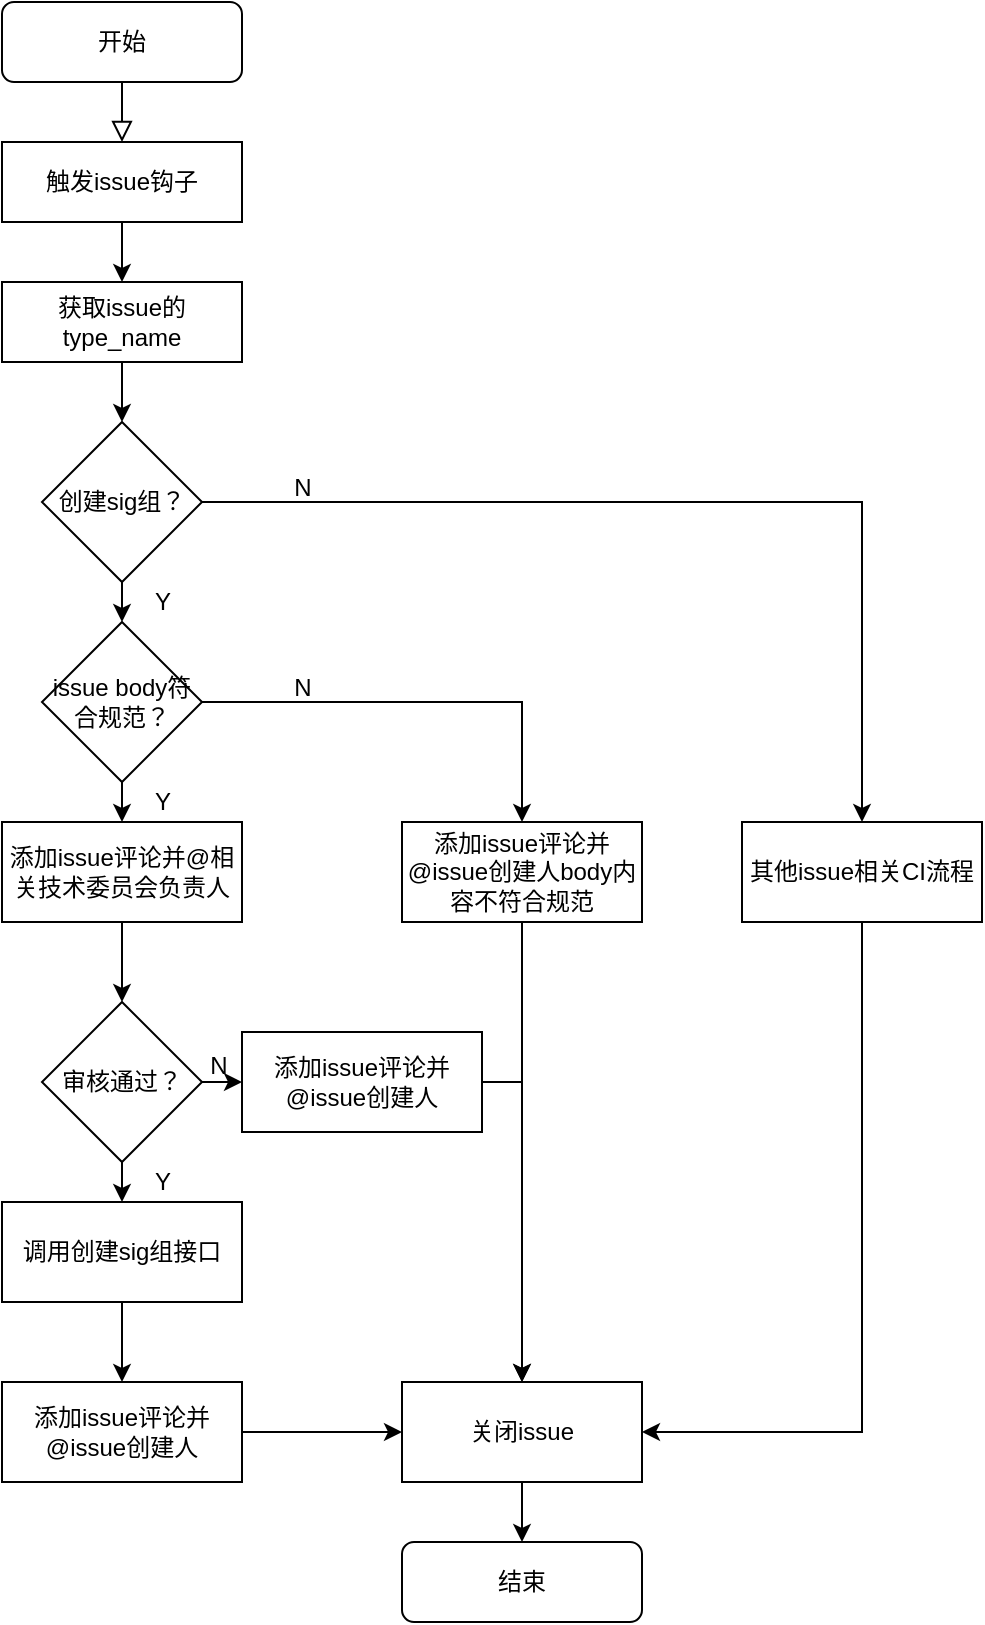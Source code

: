 <mxfile version="16.2.1" type="github">
  <diagram id="C5RBs43oDa-KdzZeNtuy" name="Page-1">
    <mxGraphModel dx="1422" dy="748" grid="1" gridSize="10" guides="1" tooltips="1" connect="1" arrows="1" fold="1" page="1" pageScale="1" pageWidth="827" pageHeight="1169" math="0" shadow="0">
      <root>
        <mxCell id="WIyWlLk6GJQsqaUBKTNV-0" />
        <mxCell id="WIyWlLk6GJQsqaUBKTNV-1" parent="WIyWlLk6GJQsqaUBKTNV-0" />
        <mxCell id="WIyWlLk6GJQsqaUBKTNV-2" value="" style="rounded=0;html=1;jettySize=auto;orthogonalLoop=1;fontSize=11;endArrow=block;endFill=0;endSize=8;strokeWidth=1;shadow=0;labelBackgroundColor=none;edgeStyle=orthogonalEdgeStyle;" parent="WIyWlLk6GJQsqaUBKTNV-1" source="WIyWlLk6GJQsqaUBKTNV-3" edge="1">
          <mxGeometry relative="1" as="geometry">
            <mxPoint x="220" y="170" as="targetPoint" />
          </mxGeometry>
        </mxCell>
        <mxCell id="WIyWlLk6GJQsqaUBKTNV-3" value="开始" style="rounded=1;whiteSpace=wrap;html=1;fontSize=12;glass=0;strokeWidth=1;shadow=0;" parent="WIyWlLk6GJQsqaUBKTNV-1" vertex="1">
          <mxGeometry x="160" y="100" width="120" height="40" as="geometry" />
        </mxCell>
        <mxCell id="M91LKLM4lBY4z5SCcWYf-3" style="edgeStyle=orthogonalEdgeStyle;rounded=0;orthogonalLoop=1;jettySize=auto;html=1;exitX=0.5;exitY=1;exitDx=0;exitDy=0;entryX=0.5;entryY=0;entryDx=0;entryDy=0;" parent="WIyWlLk6GJQsqaUBKTNV-1" source="M91LKLM4lBY4z5SCcWYf-1" target="M91LKLM4lBY4z5SCcWYf-2" edge="1">
          <mxGeometry relative="1" as="geometry" />
        </mxCell>
        <mxCell id="M91LKLM4lBY4z5SCcWYf-1" value="触发issue钩子" style="rounded=0;whiteSpace=wrap;html=1;" parent="WIyWlLk6GJQsqaUBKTNV-1" vertex="1">
          <mxGeometry x="160" y="170" width="120" height="40" as="geometry" />
        </mxCell>
        <mxCell id="M91LKLM4lBY4z5SCcWYf-7" style="edgeStyle=orthogonalEdgeStyle;rounded=0;orthogonalLoop=1;jettySize=auto;html=1;exitX=0.5;exitY=1;exitDx=0;exitDy=0;entryX=0.5;entryY=0;entryDx=0;entryDy=0;" parent="WIyWlLk6GJQsqaUBKTNV-1" source="M91LKLM4lBY4z5SCcWYf-2" target="M91LKLM4lBY4z5SCcWYf-4" edge="1">
          <mxGeometry relative="1" as="geometry" />
        </mxCell>
        <mxCell id="M91LKLM4lBY4z5SCcWYf-2" value="获取issue的type_name" style="rounded=0;whiteSpace=wrap;html=1;" parent="WIyWlLk6GJQsqaUBKTNV-1" vertex="1">
          <mxGeometry x="160" y="240" width="120" height="40" as="geometry" />
        </mxCell>
        <mxCell id="M91LKLM4lBY4z5SCcWYf-8" style="edgeStyle=orthogonalEdgeStyle;rounded=0;orthogonalLoop=1;jettySize=auto;html=1;exitX=0.5;exitY=1;exitDx=0;exitDy=0;entryX=0.5;entryY=0;entryDx=0;entryDy=0;" parent="WIyWlLk6GJQsqaUBKTNV-1" source="M91LKLM4lBY4z5SCcWYf-4" target="M91LKLM4lBY4z5SCcWYf-6" edge="1">
          <mxGeometry relative="1" as="geometry" />
        </mxCell>
        <mxCell id="8oBSU4zBzEwURioC2mM_-10" style="edgeStyle=orthogonalEdgeStyle;rounded=0;orthogonalLoop=1;jettySize=auto;html=1;exitX=1;exitY=0.5;exitDx=0;exitDy=0;entryX=0.5;entryY=0;entryDx=0;entryDy=0;" edge="1" parent="WIyWlLk6GJQsqaUBKTNV-1" source="M91LKLM4lBY4z5SCcWYf-4" target="8oBSU4zBzEwURioC2mM_-9">
          <mxGeometry relative="1" as="geometry" />
        </mxCell>
        <mxCell id="M91LKLM4lBY4z5SCcWYf-4" value="创建sig组？" style="rhombus;whiteSpace=wrap;html=1;" parent="WIyWlLk6GJQsqaUBKTNV-1" vertex="1">
          <mxGeometry x="180" y="310" width="80" height="80" as="geometry" />
        </mxCell>
        <mxCell id="M91LKLM4lBY4z5SCcWYf-13" style="edgeStyle=orthogonalEdgeStyle;rounded=0;orthogonalLoop=1;jettySize=auto;html=1;exitX=0.5;exitY=1;exitDx=0;exitDy=0;entryX=0.5;entryY=0;entryDx=0;entryDy=0;" parent="WIyWlLk6GJQsqaUBKTNV-1" source="M91LKLM4lBY4z5SCcWYf-6" target="M91LKLM4lBY4z5SCcWYf-10" edge="1">
          <mxGeometry relative="1" as="geometry" />
        </mxCell>
        <mxCell id="M91LKLM4lBY4z5SCcWYf-16" style="edgeStyle=orthogonalEdgeStyle;rounded=0;orthogonalLoop=1;jettySize=auto;html=1;exitX=1;exitY=0.5;exitDx=0;exitDy=0;" parent="WIyWlLk6GJQsqaUBKTNV-1" source="M91LKLM4lBY4z5SCcWYf-6" target="M91LKLM4lBY4z5SCcWYf-15" edge="1">
          <mxGeometry relative="1" as="geometry" />
        </mxCell>
        <mxCell id="M91LKLM4lBY4z5SCcWYf-6" value="issue body符合规范？" style="rhombus;whiteSpace=wrap;html=1;" parent="WIyWlLk6GJQsqaUBKTNV-1" vertex="1">
          <mxGeometry x="180" y="410" width="80" height="80" as="geometry" />
        </mxCell>
        <mxCell id="M91LKLM4lBY4z5SCcWYf-14" style="edgeStyle=orthogonalEdgeStyle;rounded=0;orthogonalLoop=1;jettySize=auto;html=1;exitX=0.5;exitY=1;exitDx=0;exitDy=0;entryX=0.5;entryY=0;entryDx=0;entryDy=0;" parent="WIyWlLk6GJQsqaUBKTNV-1" source="M91LKLM4lBY4z5SCcWYf-10" target="M91LKLM4lBY4z5SCcWYf-12" edge="1">
          <mxGeometry relative="1" as="geometry" />
        </mxCell>
        <mxCell id="M91LKLM4lBY4z5SCcWYf-10" value="添加issue评论并@相关技术委员会负责人" style="rounded=0;whiteSpace=wrap;html=1;" parent="WIyWlLk6GJQsqaUBKTNV-1" vertex="1">
          <mxGeometry x="160" y="510" width="120" height="50" as="geometry" />
        </mxCell>
        <mxCell id="8oBSU4zBzEwURioC2mM_-5" style="edgeStyle=orthogonalEdgeStyle;rounded=0;orthogonalLoop=1;jettySize=auto;html=1;exitX=0.5;exitY=1;exitDx=0;exitDy=0;entryX=0.5;entryY=0;entryDx=0;entryDy=0;" edge="1" parent="WIyWlLk6GJQsqaUBKTNV-1" source="M91LKLM4lBY4z5SCcWYf-12" target="8oBSU4zBzEwURioC2mM_-1">
          <mxGeometry relative="1" as="geometry" />
        </mxCell>
        <mxCell id="8oBSU4zBzEwURioC2mM_-25" style="edgeStyle=orthogonalEdgeStyle;rounded=0;orthogonalLoop=1;jettySize=auto;html=1;exitX=1;exitY=0.5;exitDx=0;exitDy=0;entryX=0;entryY=0.5;entryDx=0;entryDy=0;" edge="1" parent="WIyWlLk6GJQsqaUBKTNV-1" source="M91LKLM4lBY4z5SCcWYf-12" target="8oBSU4zBzEwURioC2mM_-23">
          <mxGeometry relative="1" as="geometry" />
        </mxCell>
        <mxCell id="M91LKLM4lBY4z5SCcWYf-12" value="审核通过？" style="rhombus;whiteSpace=wrap;html=1;" parent="WIyWlLk6GJQsqaUBKTNV-1" vertex="1">
          <mxGeometry x="180" y="600" width="80" height="80" as="geometry" />
        </mxCell>
        <mxCell id="8oBSU4zBzEwURioC2mM_-6" style="edgeStyle=orthogonalEdgeStyle;rounded=0;orthogonalLoop=1;jettySize=auto;html=1;exitX=0.5;exitY=1;exitDx=0;exitDy=0;entryX=0.5;entryY=0;entryDx=0;entryDy=0;" edge="1" parent="WIyWlLk6GJQsqaUBKTNV-1" source="M91LKLM4lBY4z5SCcWYf-15" target="8oBSU4zBzEwURioC2mM_-0">
          <mxGeometry relative="1" as="geometry" />
        </mxCell>
        <mxCell id="M91LKLM4lBY4z5SCcWYf-15" value="添加issue评论并@issue创建人body内容不符合规范" style="rounded=0;whiteSpace=wrap;html=1;" parent="WIyWlLk6GJQsqaUBKTNV-1" vertex="1">
          <mxGeometry x="360" y="510" width="120" height="50" as="geometry" />
        </mxCell>
        <mxCell id="8oBSU4zBzEwURioC2mM_-22" style="edgeStyle=orthogonalEdgeStyle;rounded=0;orthogonalLoop=1;jettySize=auto;html=1;exitX=0.5;exitY=1;exitDx=0;exitDy=0;entryX=0.5;entryY=0;entryDx=0;entryDy=0;" edge="1" parent="WIyWlLk6GJQsqaUBKTNV-1" source="8oBSU4zBzEwURioC2mM_-0" target="8oBSU4zBzEwURioC2mM_-12">
          <mxGeometry relative="1" as="geometry" />
        </mxCell>
        <mxCell id="8oBSU4zBzEwURioC2mM_-0" value="关闭issue" style="rounded=0;whiteSpace=wrap;html=1;" vertex="1" parent="WIyWlLk6GJQsqaUBKTNV-1">
          <mxGeometry x="360" y="790" width="120" height="50" as="geometry" />
        </mxCell>
        <mxCell id="8oBSU4zBzEwURioC2mM_-4" style="edgeStyle=orthogonalEdgeStyle;rounded=0;orthogonalLoop=1;jettySize=auto;html=1;exitX=0.5;exitY=1;exitDx=0;exitDy=0;entryX=0.5;entryY=0;entryDx=0;entryDy=0;" edge="1" parent="WIyWlLk6GJQsqaUBKTNV-1" source="8oBSU4zBzEwURioC2mM_-1" target="8oBSU4zBzEwURioC2mM_-2">
          <mxGeometry relative="1" as="geometry" />
        </mxCell>
        <mxCell id="8oBSU4zBzEwURioC2mM_-1" value="调用创建sig组接口" style="rounded=0;whiteSpace=wrap;html=1;" vertex="1" parent="WIyWlLk6GJQsqaUBKTNV-1">
          <mxGeometry x="160" y="700" width="120" height="50" as="geometry" />
        </mxCell>
        <mxCell id="8oBSU4zBzEwURioC2mM_-3" style="edgeStyle=orthogonalEdgeStyle;rounded=0;orthogonalLoop=1;jettySize=auto;html=1;exitX=1;exitY=0.5;exitDx=0;exitDy=0;" edge="1" parent="WIyWlLk6GJQsqaUBKTNV-1" source="8oBSU4zBzEwURioC2mM_-2" target="8oBSU4zBzEwURioC2mM_-0">
          <mxGeometry relative="1" as="geometry" />
        </mxCell>
        <mxCell id="8oBSU4zBzEwURioC2mM_-2" value="添加issue评论并@issue创建人" style="rounded=0;whiteSpace=wrap;html=1;" vertex="1" parent="WIyWlLk6GJQsqaUBKTNV-1">
          <mxGeometry x="160" y="790" width="120" height="50" as="geometry" />
        </mxCell>
        <mxCell id="8oBSU4zBzEwURioC2mM_-11" style="edgeStyle=orthogonalEdgeStyle;rounded=0;orthogonalLoop=1;jettySize=auto;html=1;exitX=0.5;exitY=1;exitDx=0;exitDy=0;entryX=1;entryY=0.5;entryDx=0;entryDy=0;" edge="1" parent="WIyWlLk6GJQsqaUBKTNV-1" source="8oBSU4zBzEwURioC2mM_-9" target="8oBSU4zBzEwURioC2mM_-0">
          <mxGeometry relative="1" as="geometry" />
        </mxCell>
        <mxCell id="8oBSU4zBzEwURioC2mM_-9" value="其他issue相关CI流程" style="rounded=0;whiteSpace=wrap;html=1;" vertex="1" parent="WIyWlLk6GJQsqaUBKTNV-1">
          <mxGeometry x="530" y="510" width="120" height="50" as="geometry" />
        </mxCell>
        <mxCell id="8oBSU4zBzEwURioC2mM_-12" value="结束" style="rounded=1;whiteSpace=wrap;html=1;fontSize=12;glass=0;strokeWidth=1;shadow=0;" vertex="1" parent="WIyWlLk6GJQsqaUBKTNV-1">
          <mxGeometry x="360" y="870" width="120" height="40" as="geometry" />
        </mxCell>
        <mxCell id="8oBSU4zBzEwURioC2mM_-13" value="Y" style="text;html=1;align=center;verticalAlign=middle;resizable=0;points=[];autosize=1;strokeColor=none;fillColor=none;" vertex="1" parent="WIyWlLk6GJQsqaUBKTNV-1">
          <mxGeometry x="230" y="390" width="20" height="20" as="geometry" />
        </mxCell>
        <mxCell id="8oBSU4zBzEwURioC2mM_-16" value="Y" style="text;html=1;align=center;verticalAlign=middle;resizable=0;points=[];autosize=1;strokeColor=none;fillColor=none;" vertex="1" parent="WIyWlLk6GJQsqaUBKTNV-1">
          <mxGeometry x="230" y="490" width="20" height="20" as="geometry" />
        </mxCell>
        <mxCell id="8oBSU4zBzEwURioC2mM_-18" value="Y" style="text;html=1;align=center;verticalAlign=middle;resizable=0;points=[];autosize=1;strokeColor=none;fillColor=none;" vertex="1" parent="WIyWlLk6GJQsqaUBKTNV-1">
          <mxGeometry x="230" y="680" width="20" height="20" as="geometry" />
        </mxCell>
        <mxCell id="8oBSU4zBzEwURioC2mM_-19" value="N" style="text;html=1;align=center;verticalAlign=middle;resizable=0;points=[];autosize=1;strokeColor=none;fillColor=none;" vertex="1" parent="WIyWlLk6GJQsqaUBKTNV-1">
          <mxGeometry x="300" y="333" width="20" height="20" as="geometry" />
        </mxCell>
        <mxCell id="8oBSU4zBzEwURioC2mM_-20" value="N" style="text;html=1;align=center;verticalAlign=middle;resizable=0;points=[];autosize=1;strokeColor=none;fillColor=none;" vertex="1" parent="WIyWlLk6GJQsqaUBKTNV-1">
          <mxGeometry x="300" y="433" width="20" height="20" as="geometry" />
        </mxCell>
        <mxCell id="8oBSU4zBzEwURioC2mM_-26" style="edgeStyle=orthogonalEdgeStyle;rounded=0;orthogonalLoop=1;jettySize=auto;html=1;exitX=1;exitY=0.5;exitDx=0;exitDy=0;entryX=0.5;entryY=0;entryDx=0;entryDy=0;" edge="1" parent="WIyWlLk6GJQsqaUBKTNV-1" source="8oBSU4zBzEwURioC2mM_-23" target="8oBSU4zBzEwURioC2mM_-0">
          <mxGeometry relative="1" as="geometry" />
        </mxCell>
        <mxCell id="8oBSU4zBzEwURioC2mM_-23" value="添加issue评论并@issue创建人" style="rounded=0;whiteSpace=wrap;html=1;" vertex="1" parent="WIyWlLk6GJQsqaUBKTNV-1">
          <mxGeometry x="280" y="615" width="120" height="50" as="geometry" />
        </mxCell>
        <mxCell id="8oBSU4zBzEwURioC2mM_-27" value="N" style="text;html=1;align=center;verticalAlign=middle;resizable=0;points=[];autosize=1;strokeColor=none;fillColor=none;" vertex="1" parent="WIyWlLk6GJQsqaUBKTNV-1">
          <mxGeometry x="258" y="622" width="20" height="20" as="geometry" />
        </mxCell>
      </root>
    </mxGraphModel>
  </diagram>
</mxfile>
